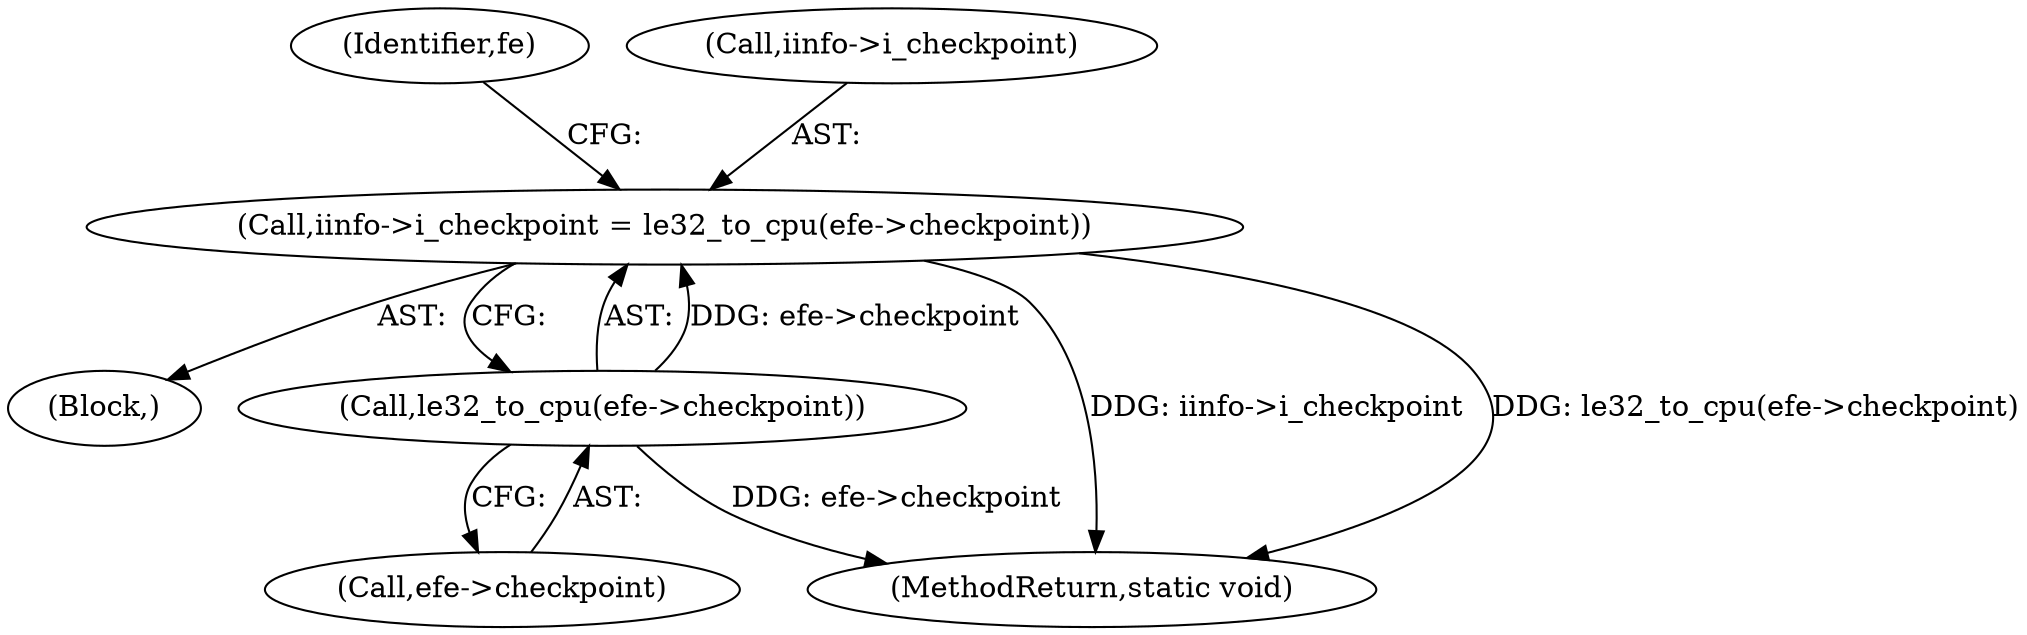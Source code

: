 digraph "0_linux_c03aa9f6e1f938618e6db2e23afef0574efeeb65@pointer" {
"1000947" [label="(Call,iinfo->i_checkpoint = le32_to_cpu(efe->checkpoint))"];
"1000951" [label="(Call,le32_to_cpu(efe->checkpoint))"];
"1000958" [label="(Identifier,fe)"];
"1000838" [label="(Block,)"];
"1000948" [label="(Call,iinfo->i_checkpoint)"];
"1000951" [label="(Call,le32_to_cpu(efe->checkpoint))"];
"1000952" [label="(Call,efe->checkpoint)"];
"1001156" [label="(MethodReturn,static void)"];
"1000947" [label="(Call,iinfo->i_checkpoint = le32_to_cpu(efe->checkpoint))"];
"1000947" -> "1000838"  [label="AST: "];
"1000947" -> "1000951"  [label="CFG: "];
"1000948" -> "1000947"  [label="AST: "];
"1000951" -> "1000947"  [label="AST: "];
"1000958" -> "1000947"  [label="CFG: "];
"1000947" -> "1001156"  [label="DDG: iinfo->i_checkpoint"];
"1000947" -> "1001156"  [label="DDG: le32_to_cpu(efe->checkpoint)"];
"1000951" -> "1000947"  [label="DDG: efe->checkpoint"];
"1000951" -> "1000952"  [label="CFG: "];
"1000952" -> "1000951"  [label="AST: "];
"1000951" -> "1001156"  [label="DDG: efe->checkpoint"];
}
